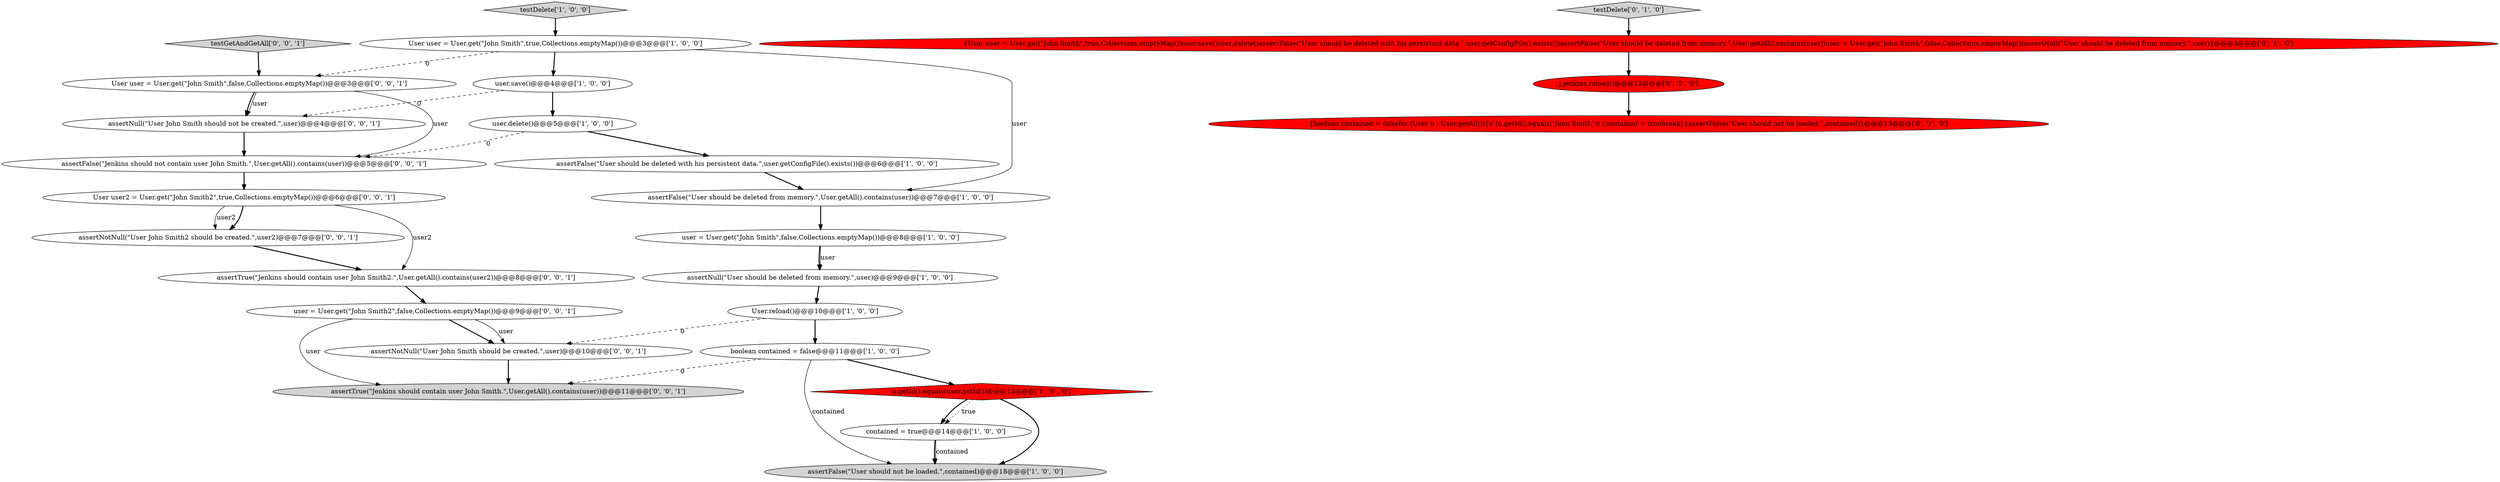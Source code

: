 digraph {
11 [style = filled, label = "assertNull(\"User should be deleted from memory.\",user)@@@9@@@['1', '0', '0']", fillcolor = white, shape = ellipse image = "AAA0AAABBB1BBB"];
6 [style = filled, label = "contained = true@@@14@@@['1', '0', '0']", fillcolor = white, shape = ellipse image = "AAA0AAABBB1BBB"];
1 [style = filled, label = "user.delete()@@@5@@@['1', '0', '0']", fillcolor = white, shape = ellipse image = "AAA0AAABBB1BBB"];
16 [style = filled, label = "testDelete['0', '1', '0']", fillcolor = lightgray, shape = diamond image = "AAA0AAABBB2BBB"];
25 [style = filled, label = "User user2 = User.get(\"John Smith2\",true,Collections.emptyMap())@@@6@@@['0', '0', '1']", fillcolor = white, shape = ellipse image = "AAA0AAABBB3BBB"];
7 [style = filled, label = "User.reload()@@@10@@@['1', '0', '0']", fillcolor = white, shape = ellipse image = "AAA0AAABBB1BBB"];
20 [style = filled, label = "assertTrue(\"Jenkins should contain user John Smith2.\",User.getAll().contains(user2))@@@8@@@['0', '0', '1']", fillcolor = white, shape = ellipse image = "AAA0AAABBB3BBB"];
26 [style = filled, label = "user = User.get(\"John Smith2\",false,Collections.emptyMap())@@@9@@@['0', '0', '1']", fillcolor = white, shape = ellipse image = "AAA0AAABBB3BBB"];
9 [style = filled, label = "assertFalse(\"User should not be loaded.\",contained)@@@18@@@['1', '0', '0']", fillcolor = lightgray, shape = ellipse image = "AAA0AAABBB1BBB"];
18 [style = filled, label = "assertNotNull(\"User John Smith should be created.\",user)@@@10@@@['0', '0', '1']", fillcolor = white, shape = ellipse image = "AAA0AAABBB3BBB"];
0 [style = filled, label = "user.save()@@@4@@@['1', '0', '0']", fillcolor = white, shape = ellipse image = "AAA0AAABBB1BBB"];
5 [style = filled, label = "testDelete['1', '0', '0']", fillcolor = lightgray, shape = diamond image = "AAA0AAABBB1BBB"];
15 [style = filled, label = "j.jenkins.reload()@@@12@@@['0', '1', '0']", fillcolor = red, shape = ellipse image = "AAA1AAABBB2BBB"];
10 [style = filled, label = "u.getId().equals(user.getId())@@@13@@@['1', '0', '0']", fillcolor = red, shape = diamond image = "AAA1AAABBB1BBB"];
24 [style = filled, label = "assertNull(\"User John Smith should not be created.\",user)@@@4@@@['0', '0', '1']", fillcolor = white, shape = ellipse image = "AAA0AAABBB3BBB"];
14 [style = filled, label = "{User user = User.get(\"John Smith\",true,Collections.emptyMap())user.save()user.delete()assertFalse(\"User should be deleted with his persistent data.\",user.getConfigFile().exists())assertFalse(\"User should be deleted from memory.\",User.getAll().contains(user))user = User.get(\"John Smith\",false,Collections.emptyMap())assertNull(\"User should be deleted from memory.\",user)}@@@3@@@['0', '1', '0']", fillcolor = red, shape = ellipse image = "AAA1AAABBB2BBB"];
12 [style = filled, label = "user = User.get(\"John Smith\",false,Collections.emptyMap())@@@8@@@['1', '0', '0']", fillcolor = white, shape = ellipse image = "AAA0AAABBB1BBB"];
3 [style = filled, label = "User user = User.get(\"John Smith\",true,Collections.emptyMap())@@@3@@@['1', '0', '0']", fillcolor = white, shape = ellipse image = "AAA0AAABBB1BBB"];
22 [style = filled, label = "assertFalse(\"Jenkins should not contain user John Smith.\",User.getAll().contains(user))@@@5@@@['0', '0', '1']", fillcolor = white, shape = ellipse image = "AAA0AAABBB3BBB"];
8 [style = filled, label = "assertFalse(\"User should be deleted with his persistent data.\",user.getConfigFile().exists())@@@6@@@['1', '0', '0']", fillcolor = white, shape = ellipse image = "AAA0AAABBB1BBB"];
2 [style = filled, label = "boolean contained = false@@@11@@@['1', '0', '0']", fillcolor = white, shape = ellipse image = "AAA0AAABBB1BBB"];
19 [style = filled, label = "assertTrue(\"Jenkins should contain user John Smith.\",User.getAll().contains(user))@@@11@@@['0', '0', '1']", fillcolor = lightgray, shape = ellipse image = "AAA0AAABBB3BBB"];
17 [style = filled, label = "User user = User.get(\"John Smith\",false,Collections.emptyMap())@@@3@@@['0', '0', '1']", fillcolor = white, shape = ellipse image = "AAA0AAABBB3BBB"];
21 [style = filled, label = "testGetAndGetAll['0', '0', '1']", fillcolor = lightgray, shape = diamond image = "AAA0AAABBB3BBB"];
23 [style = filled, label = "assertNotNull(\"User John Smith2 should be created.\",user2)@@@7@@@['0', '0', '1']", fillcolor = white, shape = ellipse image = "AAA0AAABBB3BBB"];
4 [style = filled, label = "assertFalse(\"User should be deleted from memory.\",User.getAll().contains(user))@@@7@@@['1', '0', '0']", fillcolor = white, shape = ellipse image = "AAA0AAABBB1BBB"];
13 [style = filled, label = "{boolean contained = falsefor (User u : User.getAll()){if (u.getId().equals(\"John Smith\")) {contained = truebreak}}assertFalse(\"User should not be loaded.\",contained)}@@@13@@@['0', '1', '0']", fillcolor = red, shape = ellipse image = "AAA1AAABBB2BBB"];
5->3 [style = bold, label=""];
22->25 [style = bold, label=""];
23->20 [style = bold, label=""];
15->13 [style = bold, label=""];
10->6 [style = dotted, label="true"];
3->17 [style = dashed, label="0"];
1->8 [style = bold, label=""];
26->18 [style = solid, label="user"];
7->18 [style = dashed, label="0"];
2->19 [style = dashed, label="0"];
25->20 [style = solid, label="user2"];
25->23 [style = bold, label=""];
20->26 [style = bold, label=""];
12->11 [style = bold, label=""];
18->19 [style = bold, label=""];
25->23 [style = solid, label="user2"];
17->24 [style = solid, label="user"];
2->10 [style = bold, label=""];
24->22 [style = bold, label=""];
12->11 [style = solid, label="user"];
10->6 [style = bold, label=""];
3->0 [style = bold, label=""];
2->9 [style = solid, label="contained"];
1->22 [style = dashed, label="0"];
17->24 [style = bold, label=""];
7->2 [style = bold, label=""];
0->1 [style = bold, label=""];
4->12 [style = bold, label=""];
0->24 [style = dashed, label="0"];
16->14 [style = bold, label=""];
14->15 [style = bold, label=""];
10->9 [style = bold, label=""];
8->4 [style = bold, label=""];
6->9 [style = bold, label=""];
6->9 [style = solid, label="contained"];
21->17 [style = bold, label=""];
26->19 [style = solid, label="user"];
11->7 [style = bold, label=""];
17->22 [style = solid, label="user"];
3->4 [style = solid, label="user"];
26->18 [style = bold, label=""];
}
